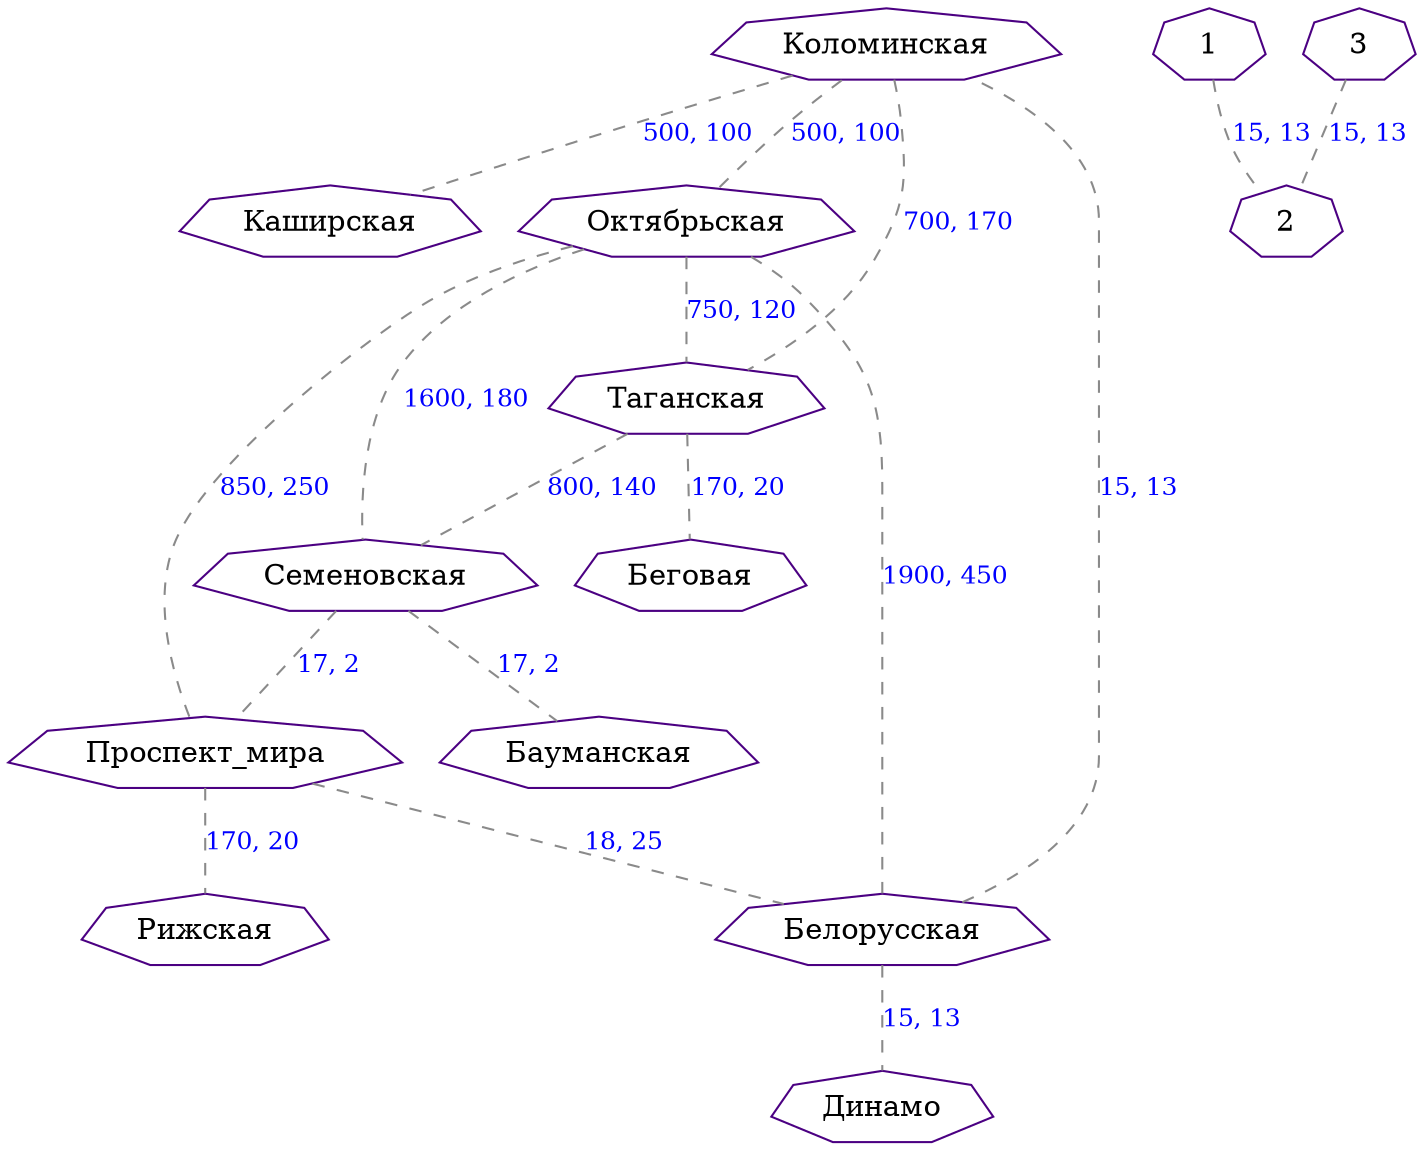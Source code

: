 graph G
{
        edge[color="gray54",fontcolor="blue",fontsize=12, len=3, style="dashed"];
        node[color="indigo",fontsize=14, shape="septagon"];

        Коломинская -- Каширская [label="500, 100"];
        Коломинская -- Октябрьская [label="500, 100"];
        Октябрьская -- Таганская [label="750, 120"];
        Таганская -- Семеновская [label="800, 140"];
        Семеновская -- Проспект_мира [label="17, 2"];
        Проспект_мира -- Белорусская [label="18, 25"];
        Белорусская -- Коломинская [label="15, 13"];
        Коломинская -- Таганская [label="700, 170"];
        Проспект_мира -- Рижская [label="170, 20"];
        Таганская -- Беговая [label="170, 20"];
        Семеновская -- Бауманская [label="17, 2"];
        Белорусская -- Динамо [label="15, 13"];

        1 -- 2 [label="15, 13"];
        3 -- 2 [label="15, 13"];



        
        Октябрьская -- Семеновская [label="1600, 180"];
        Октябрьская -- Проспект_мира [label="850, 250"];
        Октябрьская -- Белорусская [label="1900, 450"];
}